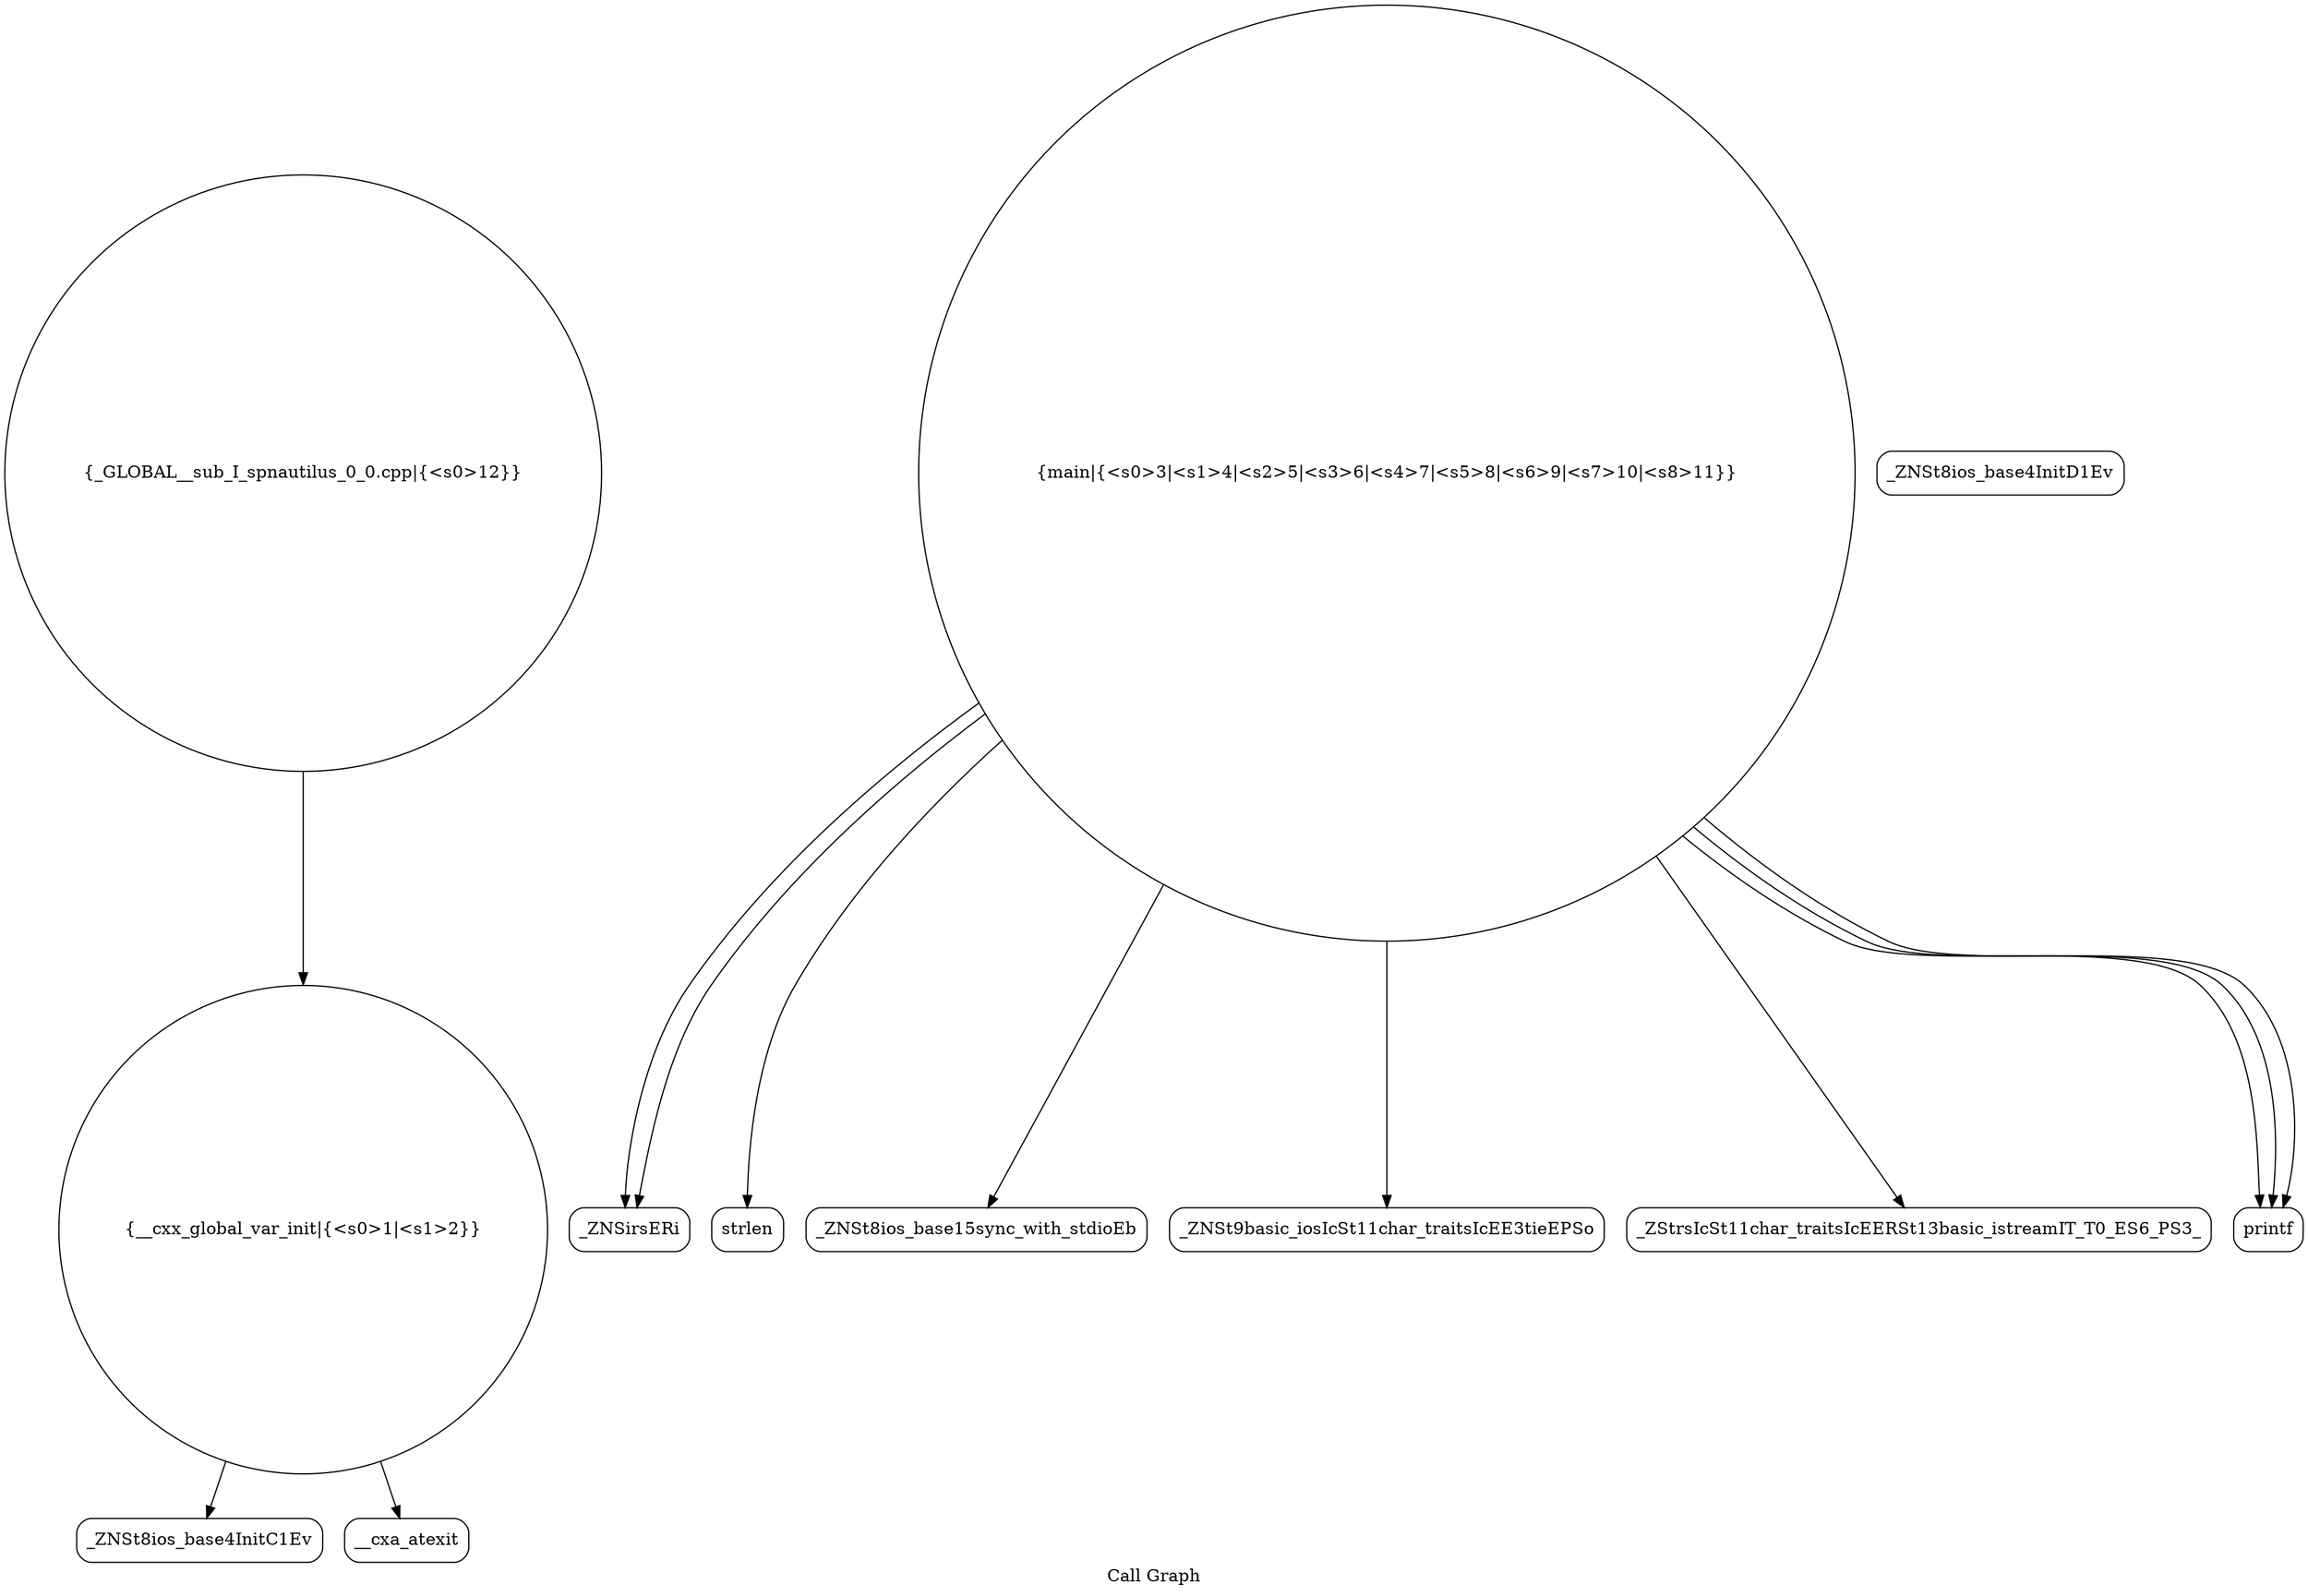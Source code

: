 digraph "Call Graph" {
	label="Call Graph";

	Node0x55c7127e1a50 [shape=record,shape=circle,label="{__cxx_global_var_init|{<s0>1|<s1>2}}"];
	Node0x55c7127e1a50:s0 -> Node0x55c7127e1ee0[color=black];
	Node0x55c7127e1a50:s1 -> Node0x55c7127e1fe0[color=black];
	Node0x55c7127e21e0 [shape=record,shape=Mrecord,label="{_ZNSirsERi}"];
	Node0x55c7127e1f60 [shape=record,shape=Mrecord,label="{_ZNSt8ios_base4InitD1Ev}"];
	Node0x55c7127e22e0 [shape=record,shape=Mrecord,label="{strlen}"];
	Node0x55c7127e2060 [shape=record,shape=circle,label="{main|{<s0>3|<s1>4|<s2>5|<s3>6|<s4>7|<s5>8|<s6>9|<s7>10|<s8>11}}"];
	Node0x55c7127e2060:s0 -> Node0x55c7127e20e0[color=black];
	Node0x55c7127e2060:s1 -> Node0x55c7127e2160[color=black];
	Node0x55c7127e2060:s2 -> Node0x55c7127e21e0[color=black];
	Node0x55c7127e2060:s3 -> Node0x55c7127e2260[color=black];
	Node0x55c7127e2060:s4 -> Node0x55c7127e21e0[color=black];
	Node0x55c7127e2060:s5 -> Node0x55c7127e22e0[color=black];
	Node0x55c7127e2060:s6 -> Node0x55c7127e2360[color=black];
	Node0x55c7127e2060:s7 -> Node0x55c7127e2360[color=black];
	Node0x55c7127e2060:s8 -> Node0x55c7127e2360[color=black];
	Node0x55c7127e23e0 [shape=record,shape=circle,label="{_GLOBAL__sub_I_spnautilus_0_0.cpp|{<s0>12}}"];
	Node0x55c7127e23e0:s0 -> Node0x55c7127e1a50[color=black];
	Node0x55c7127e2160 [shape=record,shape=Mrecord,label="{_ZNSt9basic_iosIcSt11char_traitsIcEE3tieEPSo}"];
	Node0x55c7127e1ee0 [shape=record,shape=Mrecord,label="{_ZNSt8ios_base4InitC1Ev}"];
	Node0x55c7127e2260 [shape=record,shape=Mrecord,label="{_ZStrsIcSt11char_traitsIcEERSt13basic_istreamIT_T0_ES6_PS3_}"];
	Node0x55c7127e1fe0 [shape=record,shape=Mrecord,label="{__cxa_atexit}"];
	Node0x55c7127e2360 [shape=record,shape=Mrecord,label="{printf}"];
	Node0x55c7127e20e0 [shape=record,shape=Mrecord,label="{_ZNSt8ios_base15sync_with_stdioEb}"];
}
